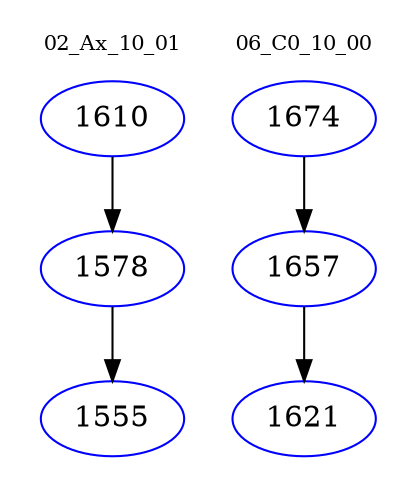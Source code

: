 digraph{
subgraph cluster_0 {
color = white
label = "02_Ax_10_01";
fontsize=10;
T0_1610 [label="1610", color="blue"]
T0_1610 -> T0_1578 [color="black"]
T0_1578 [label="1578", color="blue"]
T0_1578 -> T0_1555 [color="black"]
T0_1555 [label="1555", color="blue"]
}
subgraph cluster_1 {
color = white
label = "06_C0_10_00";
fontsize=10;
T1_1674 [label="1674", color="blue"]
T1_1674 -> T1_1657 [color="black"]
T1_1657 [label="1657", color="blue"]
T1_1657 -> T1_1621 [color="black"]
T1_1621 [label="1621", color="blue"]
}
}
